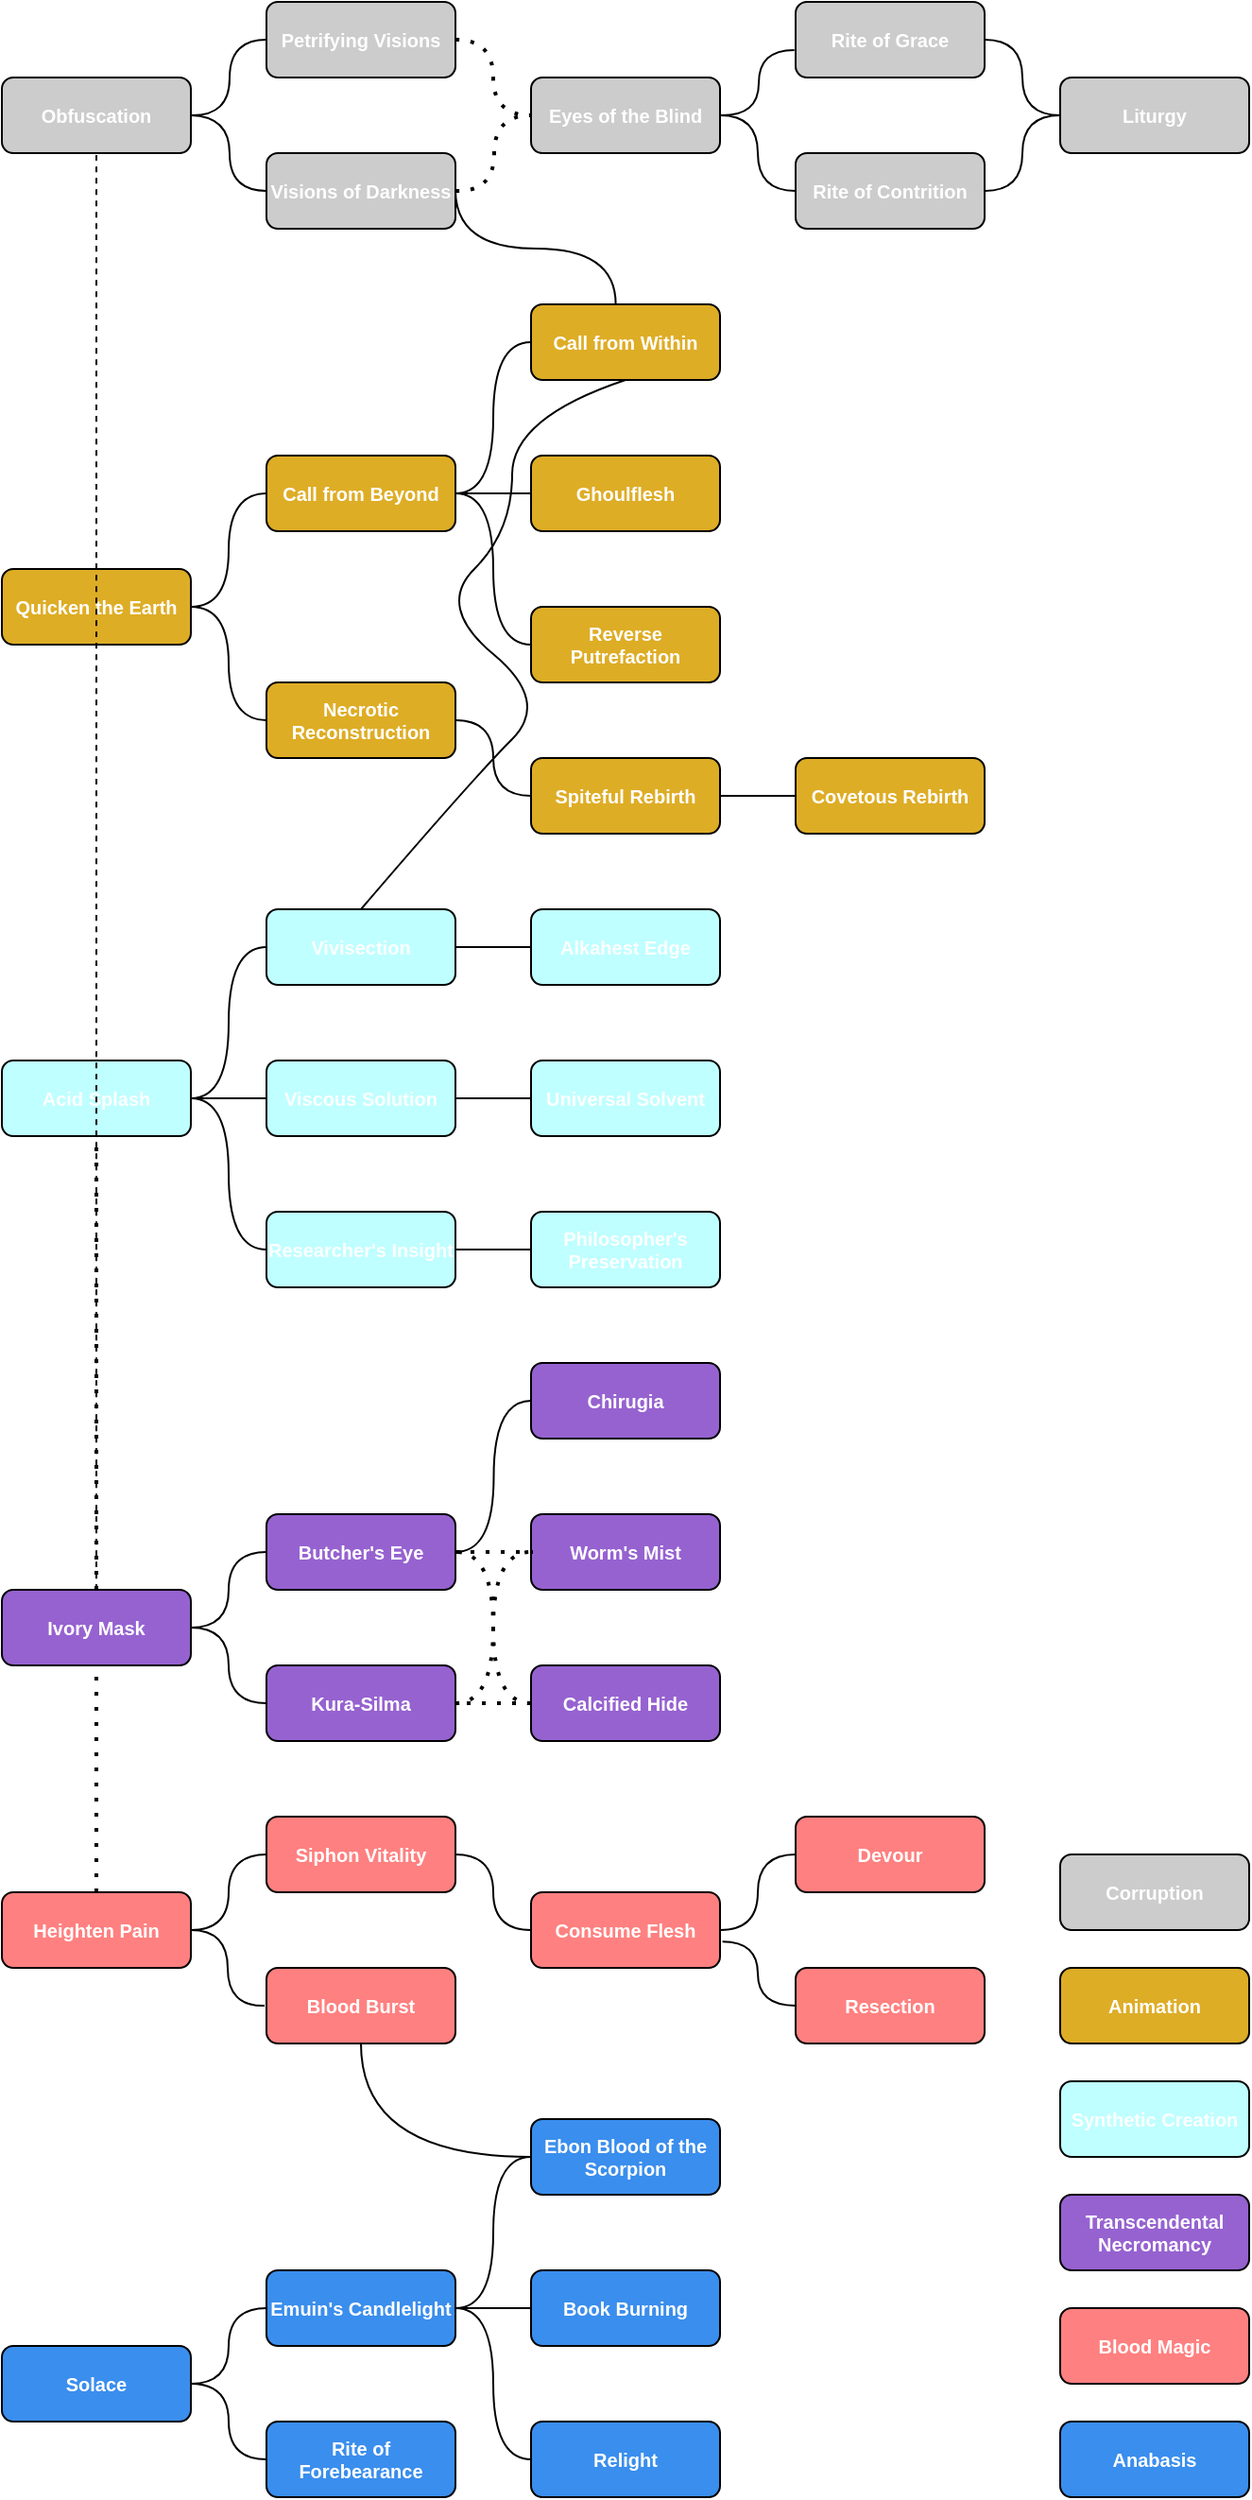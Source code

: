 <mxfile version="25.0.3">
  <diagram name="Page-1" id="fcvnj7ntJTv2k6bfkcVL">
    <mxGraphModel dx="1495" dy="867" grid="1" gridSize="10" guides="1" tooltips="1" connect="1" arrows="1" fold="1" page="1" pageScale="1" pageWidth="740" pageHeight="1360" math="0" shadow="0">
      <root>
        <mxCell id="0" />
        <mxCell id="1" parent="0" />
        <mxCell id="M4jZRAMzwR4Ym-2Xzj8O-1" value="&lt;font&gt;&lt;span&gt;Liturgy&lt;/span&gt;&lt;/font&gt;" style="rounded=1;whiteSpace=wrap;html=1;rotation=0;fillColor=#CCCCCC;fontSize=10;fontStyle=1;fontColor=#FFFFFF;" parent="1" vertex="1">
          <mxGeometry x="600" y="60" width="100" height="40" as="geometry" />
        </mxCell>
        <mxCell id="M4jZRAMzwR4Ym-2Xzj8O-25" value="&lt;font&gt;&lt;span&gt;Rite of Grace&lt;/span&gt;&lt;/font&gt;" style="rounded=1;whiteSpace=wrap;html=1;rotation=0;fillColor=#CCCCCC;fontSize=10;fontStyle=1;fontColor=#FFFFFF;" parent="1" vertex="1">
          <mxGeometry x="460" y="20" width="100" height="40" as="geometry" />
        </mxCell>
        <mxCell id="M4jZRAMzwR4Ym-2Xzj8O-26" value="&lt;span&gt;&lt;font&gt;Rite of Contrition&lt;/font&gt;&lt;/span&gt;" style="rounded=1;whiteSpace=wrap;html=1;rotation=0;fillColor=#CCCCCC;fontSize=10;fontStyle=1;fontColor=#FFFFFF;" parent="1" vertex="1">
          <mxGeometry x="460" y="100" width="100" height="40" as="geometry" />
        </mxCell>
        <mxCell id="M4jZRAMzwR4Ym-2Xzj8O-27" value="&lt;font&gt;Eyes of the Blind&lt;/font&gt;" style="rounded=1;whiteSpace=wrap;html=1;rotation=0;fillColor=#CCCCCC;fontStyle=1;fontSize=10;fontColor=#FFFFFF;" parent="1" vertex="1">
          <mxGeometry x="320" y="60" width="100" height="40" as="geometry" />
        </mxCell>
        <mxCell id="M4jZRAMzwR4Ym-2Xzj8O-29" value="Petrifying Visions" style="rounded=1;whiteSpace=wrap;html=1;rotation=0;fillColor=#CCCCCC;fontColor=#FFFFFF;fontStyle=1;fontSize=10;" parent="1" vertex="1">
          <mxGeometry x="180" y="20" width="100" height="40" as="geometry" />
        </mxCell>
        <mxCell id="M4jZRAMzwR4Ym-2Xzj8O-30" value="&lt;span&gt;&lt;font&gt;Obfuscation&lt;/font&gt;&lt;/span&gt;" style="rounded=1;whiteSpace=wrap;html=1;rotation=0;fillColor=#CCCCCC;align=center;labelBorderColor=none;fontSize=10;fontStyle=1;fontColor=#FFFFFF;" parent="1" vertex="1">
          <mxGeometry x="40" y="60" width="100" height="40" as="geometry" />
        </mxCell>
        <mxCell id="M4jZRAMzwR4Ym-2Xzj8O-31" value="" style="endArrow=none;html=1;rounded=1;fontFamily=Helvetica;fontSize=10;fontColor=#FFFFFF;entryX=0;entryY=0.5;entryDx=0;entryDy=0;edgeStyle=orthogonalEdgeStyle;curved=1;fontStyle=1" parent="1" target="M4jZRAMzwR4Ym-2Xzj8O-29" edge="1">
          <mxGeometry width="50" height="50" relative="1" as="geometry">
            <mxPoint x="140" y="80" as="sourcePoint" />
            <mxPoint x="170" y="50" as="targetPoint" />
          </mxGeometry>
        </mxCell>
        <mxCell id="M4jZRAMzwR4Ym-2Xzj8O-32" value="" style="endArrow=none;html=1;rounded=1;fontFamily=Helvetica;fontSize=10;fontColor=#FFFFFF;entryX=0;entryY=0.5;entryDx=0;entryDy=0;edgeStyle=orthogonalEdgeStyle;curved=1;fontStyle=1" parent="1" target="M4jZRAMzwR4Ym-2Xzj8O-28" edge="1">
          <mxGeometry width="50" height="50" relative="1" as="geometry">
            <mxPoint x="140" y="80" as="sourcePoint" />
            <mxPoint x="190" y="30" as="targetPoint" />
          </mxGeometry>
        </mxCell>
        <mxCell id="M4jZRAMzwR4Ym-2Xzj8O-35" value="" style="endArrow=none;html=1;rounded=1;fontFamily=Helvetica;fontSize=10;fontColor=#FFFFFF;entryX=-0.007;entryY=0.636;entryDx=0;entryDy=0;entryPerimeter=0;edgeStyle=orthogonalEdgeStyle;curved=1;fontStyle=1" parent="1" target="M4jZRAMzwR4Ym-2Xzj8O-25" edge="1">
          <mxGeometry width="50" height="50" relative="1" as="geometry">
            <mxPoint x="420" y="80" as="sourcePoint" />
            <mxPoint x="470" y="30" as="targetPoint" />
          </mxGeometry>
        </mxCell>
        <mxCell id="M4jZRAMzwR4Ym-2Xzj8O-36" value="" style="endArrow=none;html=1;rounded=1;fontFamily=Helvetica;fontSize=10;fontColor=#FFFFFF;exitX=1;exitY=0.5;exitDx=0;exitDy=0;entryX=0;entryY=0.5;entryDx=0;entryDy=0;edgeStyle=orthogonalEdgeStyle;curved=1;fontStyle=1" parent="1" source="M4jZRAMzwR4Ym-2Xzj8O-27" target="M4jZRAMzwR4Ym-2Xzj8O-26" edge="1">
          <mxGeometry width="50" height="50" relative="1" as="geometry">
            <mxPoint x="480" y="190" as="sourcePoint" />
            <mxPoint x="530" y="140" as="targetPoint" />
          </mxGeometry>
        </mxCell>
        <mxCell id="M4jZRAMzwR4Ym-2Xzj8O-37" value="" style="endArrow=none;html=1;rounded=1;fontFamily=Helvetica;fontSize=10;fontColor=#FFFFFF;entryX=1;entryY=0.5;entryDx=0;entryDy=0;exitX=0;exitY=0.5;exitDx=0;exitDy=0;edgeStyle=orthogonalEdgeStyle;curved=1;fontStyle=1" parent="1" source="M4jZRAMzwR4Ym-2Xzj8O-1" target="M4jZRAMzwR4Ym-2Xzj8O-25" edge="1">
          <mxGeometry width="50" height="50" relative="1" as="geometry">
            <mxPoint x="490" y="200" as="sourcePoint" />
            <mxPoint x="540" y="150" as="targetPoint" />
          </mxGeometry>
        </mxCell>
        <mxCell id="M4jZRAMzwR4Ym-2Xzj8O-38" value="" style="endArrow=none;html=1;rounded=1;fontFamily=Helvetica;fontSize=10;fontColor=#FFFFFF;entryX=1;entryY=0.5;entryDx=0;entryDy=0;exitX=0;exitY=0.5;exitDx=0;exitDy=0;edgeStyle=orthogonalEdgeStyle;curved=1;fontStyle=1" parent="1" source="M4jZRAMzwR4Ym-2Xzj8O-1" target="M4jZRAMzwR4Ym-2Xzj8O-26" edge="1">
          <mxGeometry width="50" height="50" relative="1" as="geometry">
            <mxPoint x="500" y="210" as="sourcePoint" />
            <mxPoint x="550" y="160" as="targetPoint" />
          </mxGeometry>
        </mxCell>
        <mxCell id="M4jZRAMzwR4Ym-2Xzj8O-39" value="Quicken the Earth" style="rounded=1;whiteSpace=wrap;html=1;rotation=0;fillColor=#DEAD26;fontStyle=1;fontSize=10;fontColor=#FFFFFF;" parent="1" vertex="1">
          <mxGeometry x="40" y="320" width="100" height="40" as="geometry" />
        </mxCell>
        <mxCell id="M4jZRAMzwR4Ym-2Xzj8O-40" value="Necrotic Reconstruction" style="rounded=1;whiteSpace=wrap;html=1;rotation=0;fillColor=#DEAD26;fontStyle=1;fontSize=10;fontColor=#FFFFFF;" parent="1" vertex="1">
          <mxGeometry x="180" y="380" width="100" height="40" as="geometry" />
        </mxCell>
        <mxCell id="M4jZRAMzwR4Ym-2Xzj8O-41" value="Call from Beyond" style="rounded=1;whiteSpace=wrap;html=1;rotation=0;fillColor=#DEAD26;fontStyle=1;fontSize=10;fontColor=#FFFFFF;" parent="1" vertex="1">
          <mxGeometry x="180" y="260" width="100" height="40" as="geometry" />
        </mxCell>
        <mxCell id="M4jZRAMzwR4Ym-2Xzj8O-42" value="Covetous Rebirth" style="rounded=1;whiteSpace=wrap;html=1;rotation=0;fillColor=#DEAD26;fontStyle=1;fontSize=10;fontColor=#FFFFFF;" parent="1" vertex="1">
          <mxGeometry x="460" y="420" width="100" height="40" as="geometry" />
        </mxCell>
        <mxCell id="M4jZRAMzwR4Ym-2Xzj8O-43" value="Spiteful Rebirth" style="rounded=1;whiteSpace=wrap;html=1;rotation=0;fillColor=#DEAD26;fontStyle=1;fontSize=10;fontColor=#FFFFFF;" parent="1" vertex="1">
          <mxGeometry x="320" y="420" width="100" height="40" as="geometry" />
        </mxCell>
        <mxCell id="M4jZRAMzwR4Ym-2Xzj8O-44" value="Reverse Putrefaction" style="rounded=1;whiteSpace=wrap;html=1;rotation=0;fillColor=#DEAD26;fontStyle=1;fontSize=10;fontColor=#FFFFFF;" parent="1" vertex="1">
          <mxGeometry x="320" y="340" width="100" height="40" as="geometry" />
        </mxCell>
        <mxCell id="M4jZRAMzwR4Ym-2Xzj8O-45" value="Ghoulflesh" style="rounded=1;whiteSpace=wrap;html=1;rotation=0;fillColor=#DEAD26;fontStyle=1;fontSize=10;fontColor=#FFFFFF;" parent="1" vertex="1">
          <mxGeometry x="320" y="260" width="100" height="40" as="geometry" />
        </mxCell>
        <mxCell id="M4jZRAMzwR4Ym-2Xzj8O-46" value="&lt;font&gt;&lt;span&gt;Call from Within&lt;/span&gt;&lt;/font&gt;" style="rounded=1;whiteSpace=wrap;html=1;rotation=0;fillColor=#DEAD26;fontStyle=1;fontColor=#FFFFFF;fontSize=10;textShadow=0;labelBorderColor=none;labelBackgroundColor=none;" parent="1" vertex="1">
          <mxGeometry x="320" y="180" width="100" height="40" as="geometry" />
        </mxCell>
        <mxCell id="M4jZRAMzwR4Ym-2Xzj8O-47" value="" style="endArrow=none;html=1;rounded=1;fontFamily=Helvetica;fontSize=10;fontColor=#FFFFFF;entryX=0;entryY=0.5;entryDx=0;entryDy=0;exitX=1;exitY=0.5;exitDx=0;exitDy=0;edgeStyle=orthogonalEdgeStyle;curved=1;fontStyle=1" parent="1" source="M4jZRAMzwR4Ym-2Xzj8O-41" target="M4jZRAMzwR4Ym-2Xzj8O-46" edge="1">
          <mxGeometry width="50" height="50" relative="1" as="geometry">
            <mxPoint x="370" y="290" as="sourcePoint" />
            <mxPoint x="420" y="240" as="targetPoint" />
          </mxGeometry>
        </mxCell>
        <mxCell id="M4jZRAMzwR4Ym-2Xzj8O-48" value="" style="endArrow=none;html=1;rounded=1;fontFamily=Helvetica;fontSize=10;fontColor=#FFFFFF;entryX=0;entryY=0.5;entryDx=0;entryDy=0;exitX=1;exitY=0.5;exitDx=0;exitDy=0;edgeStyle=orthogonalEdgeStyle;curved=1;fontStyle=1" parent="1" source="M4jZRAMzwR4Ym-2Xzj8O-41" target="M4jZRAMzwR4Ym-2Xzj8O-45" edge="1">
          <mxGeometry width="50" height="50" relative="1" as="geometry">
            <mxPoint x="380" y="300" as="sourcePoint" />
            <mxPoint x="430" y="250" as="targetPoint" />
          </mxGeometry>
        </mxCell>
        <mxCell id="M4jZRAMzwR4Ym-2Xzj8O-49" value="" style="endArrow=none;html=1;rounded=1;fontFamily=Helvetica;fontSize=10;fontColor=#FFFFFF;entryX=1;entryY=0.5;entryDx=0;entryDy=0;exitX=0;exitY=0.5;exitDx=0;exitDy=0;edgeStyle=orthogonalEdgeStyle;curved=1;fontStyle=1" parent="1" source="M4jZRAMzwR4Ym-2Xzj8O-44" target="M4jZRAMzwR4Ym-2Xzj8O-41" edge="1">
          <mxGeometry width="50" height="50" relative="1" as="geometry">
            <mxPoint x="390" y="310" as="sourcePoint" />
            <mxPoint x="440" y="260" as="targetPoint" />
          </mxGeometry>
        </mxCell>
        <mxCell id="M4jZRAMzwR4Ym-2Xzj8O-50" value="" style="endArrow=none;html=1;rounded=1;fontFamily=Helvetica;fontSize=10;fontColor=#FFFFFF;exitX=1;exitY=0.5;exitDx=0;exitDy=0;entryX=0;entryY=0.5;entryDx=0;entryDy=0;edgeStyle=orthogonalEdgeStyle;curved=1;fontStyle=1" parent="1" source="M4jZRAMzwR4Ym-2Xzj8O-40" target="M4jZRAMzwR4Ym-2Xzj8O-43" edge="1">
          <mxGeometry width="50" height="50" relative="1" as="geometry">
            <mxPoint x="400" y="320" as="sourcePoint" />
            <mxPoint x="450" y="270" as="targetPoint" />
          </mxGeometry>
        </mxCell>
        <mxCell id="M4jZRAMzwR4Ym-2Xzj8O-51" value="" style="endArrow=none;html=1;rounded=1;fontFamily=Helvetica;fontSize=10;fontColor=#FFFFFF;entryX=1;entryY=0.5;entryDx=0;entryDy=0;exitX=0;exitY=0.5;exitDx=0;exitDy=0;edgeStyle=orthogonalEdgeStyle;curved=1;fontStyle=1" parent="1" source="M4jZRAMzwR4Ym-2Xzj8O-40" target="M4jZRAMzwR4Ym-2Xzj8O-39" edge="1">
          <mxGeometry width="50" height="50" relative="1" as="geometry">
            <mxPoint x="410" y="330" as="sourcePoint" />
            <mxPoint x="460" y="280" as="targetPoint" />
          </mxGeometry>
        </mxCell>
        <mxCell id="M4jZRAMzwR4Ym-2Xzj8O-52" value="" style="endArrow=none;html=1;rounded=1;fontFamily=Helvetica;fontSize=10;fontColor=#FFFFFF;entryX=0;entryY=0.5;entryDx=0;entryDy=0;exitX=1;exitY=0.5;exitDx=0;exitDy=0;edgeStyle=orthogonalEdgeStyle;curved=1;fontStyle=1" parent="1" source="M4jZRAMzwR4Ym-2Xzj8O-43" target="M4jZRAMzwR4Ym-2Xzj8O-42" edge="1">
          <mxGeometry width="50" height="50" relative="1" as="geometry">
            <mxPoint x="420" y="340" as="sourcePoint" />
            <mxPoint x="470" y="290" as="targetPoint" />
          </mxGeometry>
        </mxCell>
        <mxCell id="M4jZRAMzwR4Ym-2Xzj8O-53" value="" style="endArrow=none;html=1;rounded=1;fontFamily=Helvetica;fontSize=10;fontColor=#FFFFFF;exitX=1;exitY=0.5;exitDx=0;exitDy=0;entryX=0;entryY=0.5;entryDx=0;entryDy=0;edgeStyle=orthogonalEdgeStyle;curved=1;fontStyle=1" parent="1" source="M4jZRAMzwR4Ym-2Xzj8O-39" target="M4jZRAMzwR4Ym-2Xzj8O-41" edge="1">
          <mxGeometry width="50" height="50" relative="1" as="geometry">
            <mxPoint x="430" y="350" as="sourcePoint" />
            <mxPoint x="480" y="300" as="targetPoint" />
          </mxGeometry>
        </mxCell>
        <mxCell id="M4jZRAMzwR4Ym-2Xzj8O-56" value="" style="endArrow=none;html=1;rounded=1;fontFamily=Helvetica;fontSize=10;fontColor=#FFFFFF;exitX=0.448;exitY=-0.002;exitDx=0;exitDy=0;exitPerimeter=0;edgeStyle=orthogonalEdgeStyle;curved=1;fontStyle=1" parent="1" source="M4jZRAMzwR4Ym-2Xzj8O-46" edge="1">
          <mxGeometry width="50" height="50" relative="1" as="geometry">
            <mxPoint x="370" y="290" as="sourcePoint" />
            <mxPoint x="280" y="120" as="targetPoint" />
          </mxGeometry>
        </mxCell>
        <mxCell id="M4jZRAMzwR4Ym-2Xzj8O-57" value="Acid Splash" style="rounded=1;whiteSpace=wrap;html=1;rotation=0;fillColor=#BFFFFF;glass=0;shadow=0;fontSize=10;fontStyle=1;fontColor=#FFFFFF;" parent="1" vertex="1">
          <mxGeometry x="40" y="580" width="100" height="40" as="geometry" />
        </mxCell>
        <mxCell id="M4jZRAMzwR4Ym-2Xzj8O-58" value="Researcher&#39;s Insight" style="rounded=1;whiteSpace=wrap;html=1;rotation=0;fillColor=#BFFFFF;glass=0;shadow=0;fontSize=10;fontStyle=1;fontColor=#FFFFFF;" parent="1" vertex="1">
          <mxGeometry x="180" y="660" width="100" height="40" as="geometry" />
        </mxCell>
        <mxCell id="M4jZRAMzwR4Ym-2Xzj8O-59" value="Viscous Solution" style="rounded=1;whiteSpace=wrap;html=1;rotation=0;fillColor=#BFFFFF;glass=0;shadow=0;fontSize=10;fontStyle=1;fontColor=#FFFFFF;" parent="1" vertex="1">
          <mxGeometry x="180" y="580" width="100" height="40" as="geometry" />
        </mxCell>
        <mxCell id="M4jZRAMzwR4Ym-2Xzj8O-60" value="Vivisection" style="rounded=1;whiteSpace=wrap;html=1;rotation=0;fillColor=#BFFFFF;glass=0;shadow=0;fontSize=10;fontStyle=1;fontColor=#FFFFFF;" parent="1" vertex="1">
          <mxGeometry x="180" y="500" width="100" height="40" as="geometry" />
        </mxCell>
        <mxCell id="M4jZRAMzwR4Ym-2Xzj8O-61" value="Philosopher&#39;s Preservation" style="rounded=1;whiteSpace=wrap;html=1;rotation=0;fillColor=#BFFFFF;glass=0;shadow=0;fontSize=10;fontStyle=1;fontColor=#FFFFFF;" parent="1" vertex="1">
          <mxGeometry x="320" y="660" width="100" height="40" as="geometry" />
        </mxCell>
        <mxCell id="M4jZRAMzwR4Ym-2Xzj8O-62" value="Universal Solvent" style="rounded=1;whiteSpace=wrap;html=1;rotation=0;fillColor=#BFFFFF;glass=0;shadow=0;fontSize=10;fontStyle=1;fontColor=#FFFFFF;" parent="1" vertex="1">
          <mxGeometry x="320" y="580" width="100" height="40" as="geometry" />
        </mxCell>
        <mxCell id="M4jZRAMzwR4Ym-2Xzj8O-63" value="Alkahest Edge" style="rounded=1;whiteSpace=wrap;html=1;rotation=0;fillColor=#BFFFFF;glass=0;shadow=0;fontSize=10;fontStyle=1;fontColor=#FFFFFF;" parent="1" vertex="1">
          <mxGeometry x="320" y="500" width="100" height="40" as="geometry" />
        </mxCell>
        <mxCell id="M4jZRAMzwR4Ym-2Xzj8O-64" value="" style="endArrow=none;dashed=1;html=1;dashPattern=1 3;strokeWidth=2;rounded=1;fontFamily=Helvetica;fontSize=10;fontColor=#FFFFFF;entryX=0;entryY=0.5;entryDx=0;entryDy=0;edgeStyle=orthogonalEdgeStyle;curved=1;fontStyle=1" parent="1" target="M4jZRAMzwR4Ym-2Xzj8O-27" edge="1">
          <mxGeometry width="50" height="50" relative="1" as="geometry">
            <mxPoint x="280" y="120" as="sourcePoint" />
            <mxPoint x="400" y="70" as="targetPoint" />
          </mxGeometry>
        </mxCell>
        <mxCell id="M4jZRAMzwR4Ym-2Xzj8O-65" value="" style="endArrow=none;dashed=1;html=1;dashPattern=1 3;strokeWidth=2;rounded=1;fontFamily=Helvetica;fontSize=10;fontColor=#FFFFFF;exitX=1;exitY=0.5;exitDx=0;exitDy=0;entryX=0;entryY=0.5;entryDx=0;entryDy=0;edgeStyle=orthogonalEdgeStyle;curved=1;fontStyle=1" parent="1" source="M4jZRAMzwR4Ym-2Xzj8O-29" target="M4jZRAMzwR4Ym-2Xzj8O-27" edge="1">
          <mxGeometry width="50" height="50" relative="1" as="geometry">
            <mxPoint x="360" y="130" as="sourcePoint" />
            <mxPoint x="410" y="80" as="targetPoint" />
          </mxGeometry>
        </mxCell>
        <mxCell id="M4jZRAMzwR4Ym-2Xzj8O-66" value="" style="endArrow=none;html=1;rounded=1;fontFamily=Helvetica;fontSize=10;fontColor=#FFFFFF;entryX=0;entryY=0.5;entryDx=0;entryDy=0;exitX=1;exitY=0.5;exitDx=0;exitDy=0;fontStyle=1" parent="1" source="M4jZRAMzwR4Ym-2Xzj8O-57" target="M4jZRAMzwR4Ym-2Xzj8O-59" edge="1">
          <mxGeometry width="50" height="50" relative="1" as="geometry">
            <mxPoint x="350" y="510" as="sourcePoint" />
            <mxPoint x="400" y="460" as="targetPoint" />
          </mxGeometry>
        </mxCell>
        <mxCell id="M4jZRAMzwR4Ym-2Xzj8O-67" value="" style="endArrow=none;html=1;rounded=1;fontFamily=Helvetica;fontSize=10;fontColor=#FFFFFF;entryX=1;entryY=0.5;entryDx=0;entryDy=0;exitX=0;exitY=0.5;exitDx=0;exitDy=0;edgeStyle=orthogonalEdgeStyle;curved=1;fontStyle=1" parent="1" source="M4jZRAMzwR4Ym-2Xzj8O-58" target="M4jZRAMzwR4Ym-2Xzj8O-57" edge="1">
          <mxGeometry width="50" height="50" relative="1" as="geometry">
            <mxPoint x="360" y="520" as="sourcePoint" />
            <mxPoint x="410" y="470" as="targetPoint" />
          </mxGeometry>
        </mxCell>
        <mxCell id="M4jZRAMzwR4Ym-2Xzj8O-68" value="" style="endArrow=none;html=1;rounded=1;fontFamily=Helvetica;fontSize=10;fontColor=#FFFFFF;entryX=1;entryY=0.5;entryDx=0;entryDy=0;exitX=0;exitY=0.5;exitDx=0;exitDy=0;edgeStyle=orthogonalEdgeStyle;curved=1;fontStyle=1" parent="1" source="M4jZRAMzwR4Ym-2Xzj8O-63" target="M4jZRAMzwR4Ym-2Xzj8O-60" edge="1">
          <mxGeometry width="50" height="50" relative="1" as="geometry">
            <mxPoint x="370" y="530" as="sourcePoint" />
            <mxPoint x="420" y="480" as="targetPoint" />
          </mxGeometry>
        </mxCell>
        <mxCell id="M4jZRAMzwR4Ym-2Xzj8O-69" value="" style="endArrow=none;html=1;rounded=1;fontFamily=Helvetica;fontSize=10;fontColor=#FFFFFF;entryX=1;entryY=0.5;entryDx=0;entryDy=0;exitX=0;exitY=0.5;exitDx=0;exitDy=0;fontStyle=1" parent="1" source="M4jZRAMzwR4Ym-2Xzj8O-62" target="M4jZRAMzwR4Ym-2Xzj8O-59" edge="1">
          <mxGeometry width="50" height="50" relative="1" as="geometry">
            <mxPoint x="380" y="540" as="sourcePoint" />
            <mxPoint x="430" y="490" as="targetPoint" />
          </mxGeometry>
        </mxCell>
        <mxCell id="M4jZRAMzwR4Ym-2Xzj8O-70" value="" style="endArrow=none;html=1;rounded=1;fontFamily=Helvetica;fontSize=10;fontColor=#FFFFFF;entryX=1;entryY=0.5;entryDx=0;entryDy=0;exitX=0;exitY=0.5;exitDx=0;exitDy=0;fontStyle=1" parent="1" source="M4jZRAMzwR4Ym-2Xzj8O-61" target="M4jZRAMzwR4Ym-2Xzj8O-58" edge="1">
          <mxGeometry width="50" height="50" relative="1" as="geometry">
            <mxPoint x="390" y="550" as="sourcePoint" />
            <mxPoint x="440" y="500" as="targetPoint" />
          </mxGeometry>
        </mxCell>
        <mxCell id="M4jZRAMzwR4Ym-2Xzj8O-71" value="" style="endArrow=none;html=1;rounded=1;fontFamily=Helvetica;fontSize=10;fontColor=#FFFFFF;exitX=1;exitY=0.5;exitDx=0;exitDy=0;entryX=0;entryY=0.5;entryDx=0;entryDy=0;edgeStyle=orthogonalEdgeStyle;curved=1;fontStyle=1" parent="1" source="M4jZRAMzwR4Ym-2Xzj8O-57" target="M4jZRAMzwR4Ym-2Xzj8O-60" edge="1">
          <mxGeometry width="50" height="50" relative="1" as="geometry">
            <mxPoint x="400" y="560" as="sourcePoint" />
            <mxPoint x="450" y="510" as="targetPoint" />
          </mxGeometry>
        </mxCell>
        <mxCell id="M4jZRAMzwR4Ym-2Xzj8O-72" value="" style="curved=1;endArrow=none;html=1;rounded=1;fontFamily=Helvetica;fontSize=10;fontColor=#FFFFFF;exitX=0.5;exitY=0;exitDx=0;exitDy=0;entryX=0.5;entryY=1;entryDx=0;entryDy=0;startArrow=none;startFill=0;fontStyle=1" parent="1" source="M4jZRAMzwR4Ym-2Xzj8O-60" target="M4jZRAMzwR4Ym-2Xzj8O-46" edge="1">
          <mxGeometry width="50" height="50" relative="1" as="geometry">
            <mxPoint x="330" y="390" as="sourcePoint" />
            <mxPoint x="380" y="340" as="targetPoint" />
            <Array as="points">
              <mxPoint x="290" y="430" />
              <mxPoint x="330" y="390" />
              <mxPoint x="270" y="340" />
              <mxPoint x="310" y="300" />
              <mxPoint x="310" y="240" />
            </Array>
          </mxGeometry>
        </mxCell>
        <mxCell id="M4jZRAMzwR4Ym-2Xzj8O-73" value="Ivory Mask" style="rounded=1;whiteSpace=wrap;html=1;rotation=0;fillColor=#9662D0;fontSize=10;fontStyle=1;fontColor=#FFFFFF;" parent="1" vertex="1">
          <mxGeometry x="40" y="860" width="100" height="40" as="geometry" />
        </mxCell>
        <mxCell id="M4jZRAMzwR4Ym-2Xzj8O-74" value="Kura-Silma" style="rounded=1;whiteSpace=wrap;html=1;rotation=0;fillColor=#9662D0;fontSize=10;fontStyle=1;fontColor=#FFFFFF;" parent="1" vertex="1">
          <mxGeometry x="180" y="900" width="100" height="40" as="geometry" />
        </mxCell>
        <mxCell id="M4jZRAMzwR4Ym-2Xzj8O-75" value="Butcher&#39;s Eye" style="rounded=1;whiteSpace=wrap;html=1;rotation=0;fillColor=#9662D0;fontSize=10;fontStyle=1;fontColor=#FFFFFF;" parent="1" vertex="1">
          <mxGeometry x="180" y="820" width="100" height="40" as="geometry" />
        </mxCell>
        <mxCell id="M4jZRAMzwR4Ym-2Xzj8O-76" value="Calcified Hide" style="rounded=1;whiteSpace=wrap;html=1;rotation=0;fillColor=#9662D0;fontSize=10;fontStyle=1;fontColor=#FFFFFF;" parent="1" vertex="1">
          <mxGeometry x="320" y="900" width="100" height="40" as="geometry" />
        </mxCell>
        <mxCell id="M4jZRAMzwR4Ym-2Xzj8O-77" value="Worm&#39;s Mist" style="rounded=1;whiteSpace=wrap;html=1;rotation=0;fillColor=#9662D0;fontSize=10;fontStyle=1;fontColor=#FFFFFF;" parent="1" vertex="1">
          <mxGeometry x="320" y="820" width="100" height="40" as="geometry" />
        </mxCell>
        <mxCell id="M4jZRAMzwR4Ym-2Xzj8O-78" value="Chirugia" style="rounded=1;whiteSpace=wrap;html=1;rotation=0;fillColor=#9662D0;fontSize=10;fontStyle=1;fontColor=#FFFFFF;" parent="1" vertex="1">
          <mxGeometry x="320" y="740" width="100" height="40" as="geometry" />
        </mxCell>
        <mxCell id="M4jZRAMzwR4Ym-2Xzj8O-79" value="" style="endArrow=none;html=1;rounded=1;fontFamily=Helvetica;fontSize=10;fontColor=#FFFFFF;exitX=1;exitY=0.5;exitDx=0;exitDy=0;entryX=0;entryY=0.5;entryDx=0;entryDy=0;edgeStyle=orthogonalEdgeStyle;curved=1;fontStyle=1" parent="1" source="M4jZRAMzwR4Ym-2Xzj8O-73" target="M4jZRAMzwR4Ym-2Xzj8O-74" edge="1">
          <mxGeometry width="50" height="50" relative="1" as="geometry">
            <mxPoint x="330" y="710" as="sourcePoint" />
            <mxPoint x="380" y="660" as="targetPoint" />
          </mxGeometry>
        </mxCell>
        <mxCell id="M4jZRAMzwR4Ym-2Xzj8O-81" value="" style="endArrow=none;html=1;rounded=1;fontFamily=Helvetica;fontSize=10;fontColor=#FFFFFF;exitX=1;exitY=0.5;exitDx=0;exitDy=0;entryX=0;entryY=0.5;entryDx=0;entryDy=0;edgeStyle=orthogonalEdgeStyle;curved=1;fontStyle=1" parent="1" source="M4jZRAMzwR4Ym-2Xzj8O-73" target="M4jZRAMzwR4Ym-2Xzj8O-75" edge="1">
          <mxGeometry width="50" height="50" relative="1" as="geometry">
            <mxPoint x="350" y="730" as="sourcePoint" />
            <mxPoint x="400" y="680" as="targetPoint" />
          </mxGeometry>
        </mxCell>
        <mxCell id="M4jZRAMzwR4Ym-2Xzj8O-82" value="" style="endArrow=none;dashed=1;html=1;dashPattern=1 3;strokeWidth=2;rounded=1;fontFamily=Helvetica;fontSize=10;fontColor=#FFFFFF;entryX=0;entryY=0.5;entryDx=0;entryDy=0;exitX=1;exitY=0.5;exitDx=0;exitDy=0;edgeStyle=orthogonalEdgeStyle;curved=1;fontStyle=1" parent="1" source="M4jZRAMzwR4Ym-2Xzj8O-74" target="M4jZRAMzwR4Ym-2Xzj8O-77" edge="1">
          <mxGeometry width="50" height="50" relative="1" as="geometry">
            <mxPoint x="480" y="880" as="sourcePoint" />
            <mxPoint x="520" y="840" as="targetPoint" />
          </mxGeometry>
        </mxCell>
        <mxCell id="M4jZRAMzwR4Ym-2Xzj8O-83" value="" style="endArrow=none;dashed=1;html=1;dashPattern=1 3;strokeWidth=2;rounded=1;fontFamily=Helvetica;fontSize=10;fontColor=#FFFFFF;exitX=0;exitY=0.5;exitDx=0;exitDy=0;entryX=1;entryY=0.5;entryDx=0;entryDy=0;edgeStyle=orthogonalEdgeStyle;curved=1;fontStyle=1" parent="1" source="M4jZRAMzwR4Ym-2Xzj8O-76" target="M4jZRAMzwR4Ym-2Xzj8O-75" edge="1">
          <mxGeometry width="50" height="50" relative="1" as="geometry">
            <mxPoint x="490" y="890" as="sourcePoint" />
            <mxPoint x="280" y="800" as="targetPoint" />
          </mxGeometry>
        </mxCell>
        <mxCell id="M4jZRAMzwR4Ym-2Xzj8O-84" value="" style="endArrow=none;dashed=1;html=1;dashPattern=1 3;strokeWidth=2;rounded=1;fontFamily=Helvetica;fontSize=10;fontColor=#FFFFFF;entryX=1;entryY=0.5;entryDx=0;entryDy=0;exitX=0;exitY=0.5;exitDx=0;exitDy=0;fontStyle=1" parent="1" source="M4jZRAMzwR4Ym-2Xzj8O-76" target="M4jZRAMzwR4Ym-2Xzj8O-74" edge="1">
          <mxGeometry width="50" height="50" relative="1" as="geometry">
            <mxPoint x="500" y="900" as="sourcePoint" />
            <mxPoint x="540" y="860" as="targetPoint" />
          </mxGeometry>
        </mxCell>
        <mxCell id="M4jZRAMzwR4Ym-2Xzj8O-85" value="" style="endArrow=none;dashed=1;html=1;dashPattern=1 3;strokeWidth=2;rounded=1;fontFamily=Helvetica;fontSize=10;fontColor=#FFFFFF;exitX=1;exitY=0.5;exitDx=0;exitDy=0;fontStyle=1" parent="1" source="M4jZRAMzwR4Ym-2Xzj8O-75" edge="1">
          <mxGeometry width="50" height="50" relative="1" as="geometry">
            <mxPoint x="510" y="910" as="sourcePoint" />
            <mxPoint x="321" y="840" as="targetPoint" />
          </mxGeometry>
        </mxCell>
        <mxCell id="M4jZRAMzwR4Ym-2Xzj8O-86" value="Resection" style="rounded=1;whiteSpace=wrap;html=1;rotation=0;fillColor=#FF8080;fontSize=10;fontStyle=1;fontColor=#FFFFFF;" parent="1" vertex="1">
          <mxGeometry x="460" y="1060" width="100" height="40" as="geometry" />
        </mxCell>
        <mxCell id="M4jZRAMzwR4Ym-2Xzj8O-87" value="Blood Burst" style="rounded=1;whiteSpace=wrap;html=1;rotation=0;fillColor=#FF8080;fontSize=10;fontStyle=1;fontColor=#FFFFFF;" parent="1" vertex="1">
          <mxGeometry x="180" y="1060" width="100" height="40" as="geometry" />
        </mxCell>
        <mxCell id="M4jZRAMzwR4Ym-2Xzj8O-88" value="Heighten Pain" style="rounded=1;whiteSpace=wrap;html=1;rotation=0;fillColor=#FF8080;fontSize=10;fontStyle=1;fontColor=#FFFFFF;" parent="1" vertex="1">
          <mxGeometry x="40" y="1020" width="100" height="40" as="geometry" />
        </mxCell>
        <mxCell id="M4jZRAMzwR4Ym-2Xzj8O-89" value="Siphon Vitality" style="rounded=1;whiteSpace=wrap;html=1;rotation=0;fillColor=#FF8080;fontSize=10;fontStyle=1;fontColor=#FFFFFF;" parent="1" vertex="1">
          <mxGeometry x="180" y="980" width="100" height="40" as="geometry" />
        </mxCell>
        <mxCell id="M4jZRAMzwR4Ym-2Xzj8O-90" value="Consume Flesh" style="rounded=1;whiteSpace=wrap;html=1;rotation=0;fillColor=#FF8080;fontSize=10;fontStyle=1;fontColor=#FFFFFF;" parent="1" vertex="1">
          <mxGeometry x="320" y="1020" width="100" height="40" as="geometry" />
        </mxCell>
        <mxCell id="M4jZRAMzwR4Ym-2Xzj8O-91" value="Devour" style="rounded=1;whiteSpace=wrap;html=1;rotation=0;fillColor=#FF8080;fontSize=10;fontStyle=1;fontColor=#FFFFFF;" parent="1" vertex="1">
          <mxGeometry x="460" y="980" width="100" height="40" as="geometry" />
        </mxCell>
        <mxCell id="M4jZRAMzwR4Ym-2Xzj8O-92" value="" style="endArrow=none;html=1;rounded=1;fontFamily=Helvetica;fontSize=10;fontColor=#FFFFFF;entryX=0;entryY=0.5;entryDx=0;entryDy=0;exitX=1;exitY=0.5;exitDx=0;exitDy=0;edgeStyle=orthogonalEdgeStyle;curved=1;fontStyle=1" parent="1" source="M4jZRAMzwR4Ym-2Xzj8O-88" target="M4jZRAMzwR4Ym-2Xzj8O-89" edge="1">
          <mxGeometry width="50" height="50" relative="1" as="geometry">
            <mxPoint x="140" y="1000" as="sourcePoint" />
            <mxPoint x="190" y="950" as="targetPoint" />
          </mxGeometry>
        </mxCell>
        <mxCell id="M4jZRAMzwR4Ym-2Xzj8O-93" value="" style="endArrow=none;html=1;rounded=1;fontFamily=Helvetica;fontSize=10;fontColor=#FFFFFF;exitX=1;exitY=0.5;exitDx=0;exitDy=0;entryX=0;entryY=0.5;entryDx=0;entryDy=0;edgeStyle=orthogonalEdgeStyle;curved=1;fontStyle=1" parent="1" source="M4jZRAMzwR4Ym-2Xzj8O-89" target="M4jZRAMzwR4Ym-2Xzj8O-90" edge="1">
          <mxGeometry width="50" height="50" relative="1" as="geometry">
            <mxPoint x="340" y="1040" as="sourcePoint" />
            <mxPoint x="390" y="990" as="targetPoint" />
          </mxGeometry>
        </mxCell>
        <mxCell id="M4jZRAMzwR4Ym-2Xzj8O-94" value="" style="endArrow=none;html=1;rounded=1;fontFamily=Helvetica;fontSize=10;fontColor=#FFFFFF;entryX=1;entryY=0.5;entryDx=0;entryDy=0;exitX=0;exitY=0.5;exitDx=0;exitDy=0;edgeStyle=orthogonalEdgeStyle;curved=1;fontStyle=1" parent="1" source="M4jZRAMzwR4Ym-2Xzj8O-91" target="M4jZRAMzwR4Ym-2Xzj8O-90" edge="1">
          <mxGeometry width="50" height="50" relative="1" as="geometry">
            <mxPoint x="350" y="1050" as="sourcePoint" />
            <mxPoint x="400" y="1000" as="targetPoint" />
          </mxGeometry>
        </mxCell>
        <mxCell id="M4jZRAMzwR4Ym-2Xzj8O-95" value="" style="endArrow=none;html=1;rounded=1;fontFamily=Helvetica;fontSize=10;fontColor=#FFFFFF;entryX=1.013;entryY=0.653;entryDx=0;entryDy=0;entryPerimeter=0;exitX=0;exitY=0.5;exitDx=0;exitDy=0;edgeStyle=orthogonalEdgeStyle;curved=1;fontStyle=1" parent="1" source="M4jZRAMzwR4Ym-2Xzj8O-86" target="M4jZRAMzwR4Ym-2Xzj8O-90" edge="1">
          <mxGeometry width="50" height="50" relative="1" as="geometry">
            <mxPoint x="360" y="1060" as="sourcePoint" />
            <mxPoint x="410" y="1010" as="targetPoint" />
          </mxGeometry>
        </mxCell>
        <mxCell id="M4jZRAMzwR4Ym-2Xzj8O-96" value="" style="endArrow=none;html=1;rounded=1;fontFamily=Helvetica;fontSize=10;fontColor=#FFFFFF;entryX=1;entryY=0.5;entryDx=0;entryDy=0;edgeStyle=orthogonalEdgeStyle;curved=1;fontStyle=1" parent="1" target="M4jZRAMzwR4Ym-2Xzj8O-88" edge="1">
          <mxGeometry width="50" height="50" relative="1" as="geometry">
            <mxPoint x="179" y="1080" as="sourcePoint" />
            <mxPoint x="385" y="1034" as="targetPoint" />
          </mxGeometry>
        </mxCell>
        <mxCell id="M4jZRAMzwR4Ym-2Xzj8O-97" value="Ebon Blood of the Scorpion" style="rounded=1;whiteSpace=wrap;html=1;rotation=0;fillColor=#3A8EED;fontSize=10;fontStyle=1;fontColor=#FFFFFF;" parent="1" vertex="1">
          <mxGeometry x="320" y="1140" width="100" height="40" as="geometry" />
        </mxCell>
        <mxCell id="M4jZRAMzwR4Ym-2Xzj8O-98" value="Book Burning" style="rounded=1;whiteSpace=wrap;html=1;rotation=0;fillColor=#3A8EED;fontSize=10;fontStyle=1;fontColor=#FFFFFF;" parent="1" vertex="1">
          <mxGeometry x="320" y="1220" width="100" height="40" as="geometry" />
        </mxCell>
        <mxCell id="M4jZRAMzwR4Ym-2Xzj8O-99" value="Relight" style="rounded=1;whiteSpace=wrap;html=1;rotation=0;fillColor=#3A8EED;fontSize=10;fontStyle=1;fontColor=#FFFFFF;" parent="1" vertex="1">
          <mxGeometry x="320" y="1300" width="100" height="40" as="geometry" />
        </mxCell>
        <mxCell id="M4jZRAMzwR4Ym-2Xzj8O-100" value="Emuin&#39;s Candlelight" style="rounded=1;whiteSpace=wrap;html=1;rotation=0;fillColor=#3A8EED;fontSize=10;fontStyle=1;fontColor=#FFFFFF;" parent="1" vertex="1">
          <mxGeometry x="180" y="1220" width="100" height="40" as="geometry" />
        </mxCell>
        <mxCell id="M4jZRAMzwR4Ym-2Xzj8O-101" value="Rite of Forebearance" style="rounded=1;whiteSpace=wrap;html=1;rotation=0;fillColor=#3A8EED;fontSize=10;fontStyle=1;fontColor=#FFFFFF;" parent="1" vertex="1">
          <mxGeometry x="180" y="1300" width="100" height="40" as="geometry" />
        </mxCell>
        <mxCell id="M4jZRAMzwR4Ym-2Xzj8O-102" value="Solace" style="rounded=1;whiteSpace=wrap;html=1;rotation=0;fillColor=#3A8EED;fontSize=10;fontStyle=1;fontColor=#FFFFFF;" parent="1" vertex="1">
          <mxGeometry x="40" y="1260" width="100" height="40" as="geometry" />
        </mxCell>
        <mxCell id="M4jZRAMzwR4Ym-2Xzj8O-103" value="" style="endArrow=none;html=1;rounded=1;fontFamily=Helvetica;fontSize=10;fontColor=#FFFFFF;entryX=0;entryY=0.5;entryDx=0;entryDy=0;exitX=1;exitY=0.5;exitDx=0;exitDy=0;edgeStyle=orthogonalEdgeStyle;curved=1;fontStyle=1" parent="1" source="M4jZRAMzwR4Ym-2Xzj8O-100" target="M4jZRAMzwR4Ym-2Xzj8O-97" edge="1">
          <mxGeometry width="50" height="50" relative="1" as="geometry">
            <mxPoint x="330" y="1270" as="sourcePoint" />
            <mxPoint x="380" y="1220" as="targetPoint" />
          </mxGeometry>
        </mxCell>
        <mxCell id="M4jZRAMzwR4Ym-2Xzj8O-104" value="" style="endArrow=none;html=1;rounded=1;fontFamily=Helvetica;fontSize=10;fontColor=#FFFFFF;exitX=0.5;exitY=1;exitDx=0;exitDy=0;entryX=0;entryY=0.5;entryDx=0;entryDy=0;edgeStyle=orthogonalEdgeStyle;curved=1;fontStyle=1" parent="1" source="M4jZRAMzwR4Ym-2Xzj8O-87" target="M4jZRAMzwR4Ym-2Xzj8O-97" edge="1">
          <mxGeometry width="50" height="50" relative="1" as="geometry">
            <mxPoint x="340" y="1280" as="sourcePoint" />
            <mxPoint x="390" y="1230" as="targetPoint" />
          </mxGeometry>
        </mxCell>
        <mxCell id="M4jZRAMzwR4Ym-2Xzj8O-105" value="" style="endArrow=none;html=1;rounded=1;fontFamily=Helvetica;fontSize=10;fontColor=#FFFFFF;entryX=1;entryY=0.5;entryDx=0;entryDy=0;exitX=0;exitY=0.5;exitDx=0;exitDy=0;edgeStyle=orthogonalEdgeStyle;curved=1;fontStyle=1" parent="1" source="M4jZRAMzwR4Ym-2Xzj8O-99" target="M4jZRAMzwR4Ym-2Xzj8O-100" edge="1">
          <mxGeometry width="50" height="50" relative="1" as="geometry">
            <mxPoint x="330" y="1270" as="sourcePoint" />
            <mxPoint x="380" y="1220" as="targetPoint" />
          </mxGeometry>
        </mxCell>
        <mxCell id="M4jZRAMzwR4Ym-2Xzj8O-106" value="" style="endArrow=none;html=1;rounded=1;fontFamily=Helvetica;fontSize=10;fontColor=#FFFFFF;entryX=0;entryY=0.5;entryDx=0;entryDy=0;fontStyle=1" parent="1" target="M4jZRAMzwR4Ym-2Xzj8O-98" edge="1">
          <mxGeometry width="50" height="50" relative="1" as="geometry">
            <mxPoint x="280" y="1240" as="sourcePoint" />
            <mxPoint x="390" y="1230" as="targetPoint" />
          </mxGeometry>
        </mxCell>
        <mxCell id="M4jZRAMzwR4Ym-2Xzj8O-107" value="" style="endArrow=none;html=1;rounded=1;fontFamily=Helvetica;fontSize=10;fontColor=#FFFFFF;entryX=1;entryY=0.5;entryDx=0;entryDy=0;exitX=0;exitY=0.5;exitDx=0;exitDy=0;edgeStyle=orthogonalEdgeStyle;curved=1;fontStyle=1" parent="1" source="M4jZRAMzwR4Ym-2Xzj8O-101" target="M4jZRAMzwR4Ym-2Xzj8O-102" edge="1">
          <mxGeometry width="50" height="50" relative="1" as="geometry">
            <mxPoint x="330" y="1270" as="sourcePoint" />
            <mxPoint x="380" y="1220" as="targetPoint" />
          </mxGeometry>
        </mxCell>
        <mxCell id="M4jZRAMzwR4Ym-2Xzj8O-108" value="" style="endArrow=none;html=1;rounded=1;fontFamily=Helvetica;fontSize=10;fontColor=#FFFFFF;exitX=1;exitY=0.5;exitDx=0;exitDy=0;entryX=0;entryY=0.5;entryDx=0;entryDy=0;edgeStyle=orthogonalEdgeStyle;curved=1;fontStyle=1" parent="1" source="M4jZRAMzwR4Ym-2Xzj8O-102" target="M4jZRAMzwR4Ym-2Xzj8O-100" edge="1">
          <mxGeometry width="50" height="50" relative="1" as="geometry">
            <mxPoint x="340" y="1280" as="sourcePoint" />
            <mxPoint x="390" y="1230" as="targetPoint" />
          </mxGeometry>
        </mxCell>
        <mxCell id="M4jZRAMzwR4Ym-2Xzj8O-109" value="Transcendental Necromancy" style="rounded=1;whiteSpace=wrap;html=1;rotation=0;fillColor=#9662D0;fontSize=10;fontStyle=1;fontColor=#FFFFFF;" parent="1" vertex="1">
          <mxGeometry x="600" y="1180" width="100" height="40" as="geometry" />
        </mxCell>
        <mxCell id="M4jZRAMzwR4Ym-2Xzj8O-110" value="Blood Magic" style="rounded=1;whiteSpace=wrap;html=1;rotation=0;fillColor=#FF8080;fontSize=10;fontStyle=1;fontColor=#FFFFFF;" parent="1" vertex="1">
          <mxGeometry x="600" y="1240" width="100" height="40" as="geometry" />
        </mxCell>
        <mxCell id="M4jZRAMzwR4Ym-2Xzj8O-111" value="Anabasis" style="rounded=1;whiteSpace=wrap;html=1;rotation=0;fillColor=#3A8EED;fontSize=10;fontStyle=1;fontColor=#FFFFFF;" parent="1" vertex="1">
          <mxGeometry x="600" y="1300" width="100" height="40" as="geometry" />
        </mxCell>
        <mxCell id="M4jZRAMzwR4Ym-2Xzj8O-112" value="Synthetic Creation" style="rounded=1;whiteSpace=wrap;html=1;rotation=0;fillColor=#BFFFFF;glass=0;shadow=0;fontSize=10;fontStyle=1;fontColor=#FFFFFF;" parent="1" vertex="1">
          <mxGeometry x="600" y="1120" width="100" height="40" as="geometry" />
        </mxCell>
        <mxCell id="M4jZRAMzwR4Ym-2Xzj8O-113" value="Animation" style="rounded=1;whiteSpace=wrap;html=1;rotation=0;fillColor=#DEAD26;fontSize=10;fontStyle=1;fontColor=#FFFFFF;" parent="1" vertex="1">
          <mxGeometry x="600" y="1060" width="100" height="40" as="geometry" />
        </mxCell>
        <mxCell id="M4jZRAMzwR4Ym-2Xzj8O-114" value="Corruption" style="rounded=1;whiteSpace=wrap;html=1;rotation=0;fillColor=#CCCCCC;fontSize=10;fontStyle=1;fontColor=#FFFFFF;" parent="1" vertex="1">
          <mxGeometry x="600" y="1000" width="100" height="40" as="geometry" />
        </mxCell>
        <mxCell id="M4jZRAMzwR4Ym-2Xzj8O-116" value="" style="endArrow=none;dashed=1;html=1;dashPattern=1 3;strokeWidth=2;rounded=1;fontFamily=Helvetica;fontSize=10;fontColor=#FFFFFF;exitX=0.5;exitY=0;exitDx=0;exitDy=0;entryX=0.5;entryY=1;entryDx=0;entryDy=0;fontStyle=1" parent="1" source="M4jZRAMzwR4Ym-2Xzj8O-88" target="M4jZRAMzwR4Ym-2Xzj8O-73" edge="1">
          <mxGeometry width="50" height="50" relative="1" as="geometry">
            <mxPoint x="330" y="930" as="sourcePoint" />
            <mxPoint x="290" y="850" as="targetPoint" />
          </mxGeometry>
        </mxCell>
        <mxCell id="M4jZRAMzwR4Ym-2Xzj8O-117" value="" style="endArrow=none;dashed=1;html=1;dashPattern=1 3;strokeWidth=2;rounded=1;fontFamily=Helvetica;fontSize=10;fontColor=#FFFFFF;entryX=0.5;entryY=1;entryDx=0;entryDy=0;exitX=0.5;exitY=0;exitDx=0;exitDy=0;fontStyle=1" parent="1" source="M4jZRAMzwR4Ym-2Xzj8O-73" target="M4jZRAMzwR4Ym-2Xzj8O-57" edge="1">
          <mxGeometry width="50" height="50" relative="1" as="geometry">
            <mxPoint x="100" y="860" as="sourcePoint" />
            <mxPoint x="100" y="910" as="targetPoint" />
          </mxGeometry>
        </mxCell>
        <mxCell id="M4jZRAMzwR4Ym-2Xzj8O-118" value="" style="curved=1;endArrow=nine;html=1;rounded=1;fontFamily=Helvetica;fontSize=10;fontColor=#FFFFFF;entryX=0.5;entryY=1;entryDx=0;entryDy=0;exitX=0.5;exitY=0;exitDx=0;exitDy=0;dashed=1;edgeStyle=orthogonalEdgeStyle;fontStyle=1" parent="1" source="M4jZRAMzwR4Ym-2Xzj8O-73" target="M4jZRAMzwR4Ym-2Xzj8O-30" edge="1">
          <mxGeometry width="50" height="50" relative="1" as="geometry">
            <mxPoint y="530" as="sourcePoint" />
            <mxPoint x="50" y="480" as="targetPoint" />
          </mxGeometry>
        </mxCell>
        <mxCell id="M4jZRAMzwR4Ym-2Xzj8O-246" value="" style="group;fontStyle=1;verticalAlign=middle;whiteSpace=wrap;html=1;fontColor=#FFFFFF;fontSize=10;" parent="1" vertex="1" connectable="0">
          <mxGeometry x="180" y="100" width="100" height="40" as="geometry" />
        </mxCell>
        <mxCell id="M4jZRAMzwR4Ym-2Xzj8O-275" value="" style="group;fontSize=10;fontStyle=1;whiteSpace=wrap;html=1;fontColor=#FFFFFF;" parent="M4jZRAMzwR4Ym-2Xzj8O-246" vertex="1" connectable="0">
          <mxGeometry width="100" height="40" as="geometry" />
        </mxCell>
        <mxCell id="M4jZRAMzwR4Ym-2Xzj8O-28" value="&lt;font&gt;&lt;span&gt;&lt;span&gt;Visions of Darkness&lt;/span&gt;&lt;/span&gt;&lt;/font&gt;" style="rounded=1;whiteSpace=wrap;html=1;rotation=0;fillColor=#CCCCCC;fontSize=10;fontStyle=1;fontColor=#FFFFFF;" parent="M4jZRAMzwR4Ym-2Xzj8O-275" vertex="1">
          <mxGeometry width="100" height="40" as="geometry" />
        </mxCell>
        <mxCell id="CGIn6mX2MglQNBlCmo-H-1" value="" style="endArrow=none;html=1;rounded=1;fontFamily=Helvetica;fontSize=10;fontColor=#FFFFFF;exitX=1;exitY=0.5;exitDx=0;exitDy=0;entryX=0;entryY=0.5;entryDx=0;entryDy=0;edgeStyle=orthogonalEdgeStyle;curved=1;fontStyle=1" edge="1" parent="1" target="M4jZRAMzwR4Ym-2Xzj8O-78">
          <mxGeometry width="50" height="50" relative="1" as="geometry">
            <mxPoint x="279.49" y="840" as="sourcePoint" />
            <mxPoint x="319.49" y="800" as="targetPoint" />
          </mxGeometry>
        </mxCell>
      </root>
    </mxGraphModel>
  </diagram>
</mxfile>
